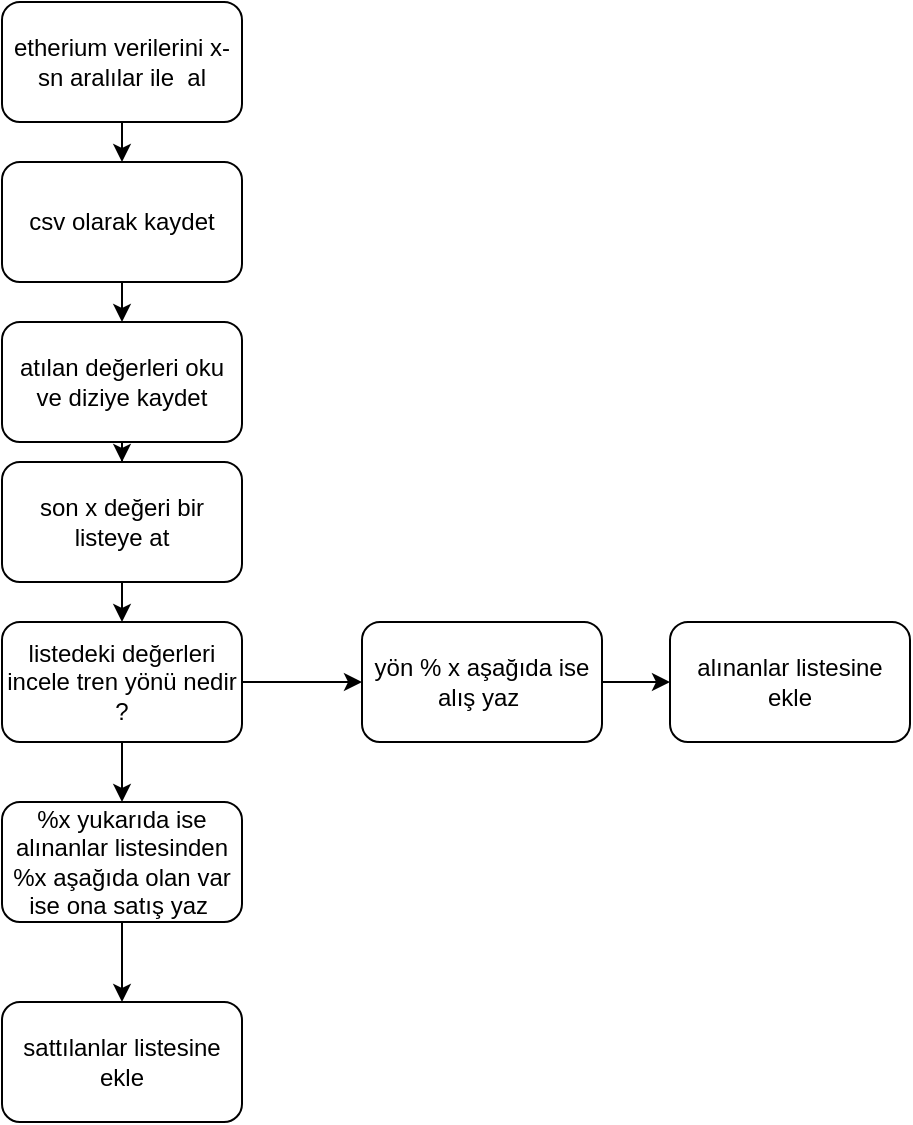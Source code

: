 <mxfile version="22.1.2" type="device">
  <diagram name="Sayfa -1" id="6i_L4pM5sW1-IrOiOULz">
    <mxGraphModel dx="1036" dy="614" grid="1" gridSize="10" guides="1" tooltips="1" connect="1" arrows="1" fold="1" page="1" pageScale="1" pageWidth="827" pageHeight="1169" math="0" shadow="0">
      <root>
        <mxCell id="0" />
        <mxCell id="1" parent="0" />
        <mxCell id="ASvh5vL4p7Dd-Dkji9hU-3" style="edgeStyle=orthogonalEdgeStyle;rounded=0;orthogonalLoop=1;jettySize=auto;html=1;exitX=0.5;exitY=1;exitDx=0;exitDy=0;entryX=0.5;entryY=0;entryDx=0;entryDy=0;" parent="1" source="ASvh5vL4p7Dd-Dkji9hU-1" target="ASvh5vL4p7Dd-Dkji9hU-2" edge="1">
          <mxGeometry relative="1" as="geometry" />
        </mxCell>
        <mxCell id="ASvh5vL4p7Dd-Dkji9hU-1" value="etherium verilerini x-sn aralılar ile&amp;nbsp; al" style="rounded=1;whiteSpace=wrap;html=1;" parent="1" vertex="1">
          <mxGeometry x="80" y="50" width="120" height="60" as="geometry" />
        </mxCell>
        <mxCell id="0vegEQC9UdhAuBJXQ-em-1" style="edgeStyle=orthogonalEdgeStyle;rounded=0;orthogonalLoop=1;jettySize=auto;html=1;exitX=0.5;exitY=1;exitDx=0;exitDy=0;entryX=0.5;entryY=0;entryDx=0;entryDy=0;" parent="1" source="ASvh5vL4p7Dd-Dkji9hU-2" target="ASvh5vL4p7Dd-Dkji9hU-4" edge="1">
          <mxGeometry relative="1" as="geometry" />
        </mxCell>
        <mxCell id="ASvh5vL4p7Dd-Dkji9hU-2" value="csv olarak kaydet" style="rounded=1;whiteSpace=wrap;html=1;" parent="1" vertex="1">
          <mxGeometry x="80" y="130" width="120" height="60" as="geometry" />
        </mxCell>
        <mxCell id="r5rn17SZLSNsGkJ5QPxK-1" style="edgeStyle=orthogonalEdgeStyle;rounded=0;orthogonalLoop=1;jettySize=auto;html=1;exitX=0.5;exitY=1;exitDx=0;exitDy=0;" edge="1" parent="1" source="ASvh5vL4p7Dd-Dkji9hU-4" target="ASvh5vL4p7Dd-Dkji9hU-5">
          <mxGeometry relative="1" as="geometry" />
        </mxCell>
        <mxCell id="ASvh5vL4p7Dd-Dkji9hU-4" value="atılan değerleri oku ve diziye kaydet" style="rounded=1;whiteSpace=wrap;html=1;" parent="1" vertex="1">
          <mxGeometry x="80" y="210" width="120" height="60" as="geometry" />
        </mxCell>
        <mxCell id="r5rn17SZLSNsGkJ5QPxK-5" style="edgeStyle=orthogonalEdgeStyle;rounded=0;orthogonalLoop=1;jettySize=auto;html=1;exitX=0.5;exitY=1;exitDx=0;exitDy=0;entryX=0.5;entryY=0;entryDx=0;entryDy=0;" edge="1" parent="1" source="ASvh5vL4p7Dd-Dkji9hU-5" target="r5rn17SZLSNsGkJ5QPxK-2">
          <mxGeometry relative="1" as="geometry" />
        </mxCell>
        <mxCell id="ASvh5vL4p7Dd-Dkji9hU-5" value="son x değeri bir listeye at" style="rounded=1;whiteSpace=wrap;html=1;" parent="1" vertex="1">
          <mxGeometry x="80" y="280" width="120" height="60" as="geometry" />
        </mxCell>
        <mxCell id="r5rn17SZLSNsGkJ5QPxK-4" style="edgeStyle=orthogonalEdgeStyle;rounded=0;orthogonalLoop=1;jettySize=auto;html=1;exitX=1;exitY=0.5;exitDx=0;exitDy=0;" edge="1" parent="1" source="r5rn17SZLSNsGkJ5QPxK-2" target="r5rn17SZLSNsGkJ5QPxK-3">
          <mxGeometry relative="1" as="geometry" />
        </mxCell>
        <mxCell id="r5rn17SZLSNsGkJ5QPxK-7" style="edgeStyle=orthogonalEdgeStyle;rounded=0;orthogonalLoop=1;jettySize=auto;html=1;exitX=0.5;exitY=1;exitDx=0;exitDy=0;entryX=0.5;entryY=0;entryDx=0;entryDy=0;" edge="1" parent="1" source="r5rn17SZLSNsGkJ5QPxK-2" target="r5rn17SZLSNsGkJ5QPxK-6">
          <mxGeometry relative="1" as="geometry" />
        </mxCell>
        <mxCell id="r5rn17SZLSNsGkJ5QPxK-2" value="listedeki değerleri incele tren yönü nedir ?" style="rounded=1;whiteSpace=wrap;html=1;" vertex="1" parent="1">
          <mxGeometry x="80" y="360" width="120" height="60" as="geometry" />
        </mxCell>
        <mxCell id="r5rn17SZLSNsGkJ5QPxK-9" style="edgeStyle=orthogonalEdgeStyle;rounded=0;orthogonalLoop=1;jettySize=auto;html=1;exitX=1;exitY=0.5;exitDx=0;exitDy=0;entryX=0;entryY=0.5;entryDx=0;entryDy=0;" edge="1" parent="1" source="r5rn17SZLSNsGkJ5QPxK-3" target="r5rn17SZLSNsGkJ5QPxK-8">
          <mxGeometry relative="1" as="geometry" />
        </mxCell>
        <mxCell id="r5rn17SZLSNsGkJ5QPxK-3" value="yön % x aşağıda ise alış yaz&amp;nbsp;" style="rounded=1;whiteSpace=wrap;html=1;" vertex="1" parent="1">
          <mxGeometry x="260" y="360" width="120" height="60" as="geometry" />
        </mxCell>
        <mxCell id="r5rn17SZLSNsGkJ5QPxK-11" style="edgeStyle=orthogonalEdgeStyle;rounded=0;orthogonalLoop=1;jettySize=auto;html=1;exitX=0.5;exitY=1;exitDx=0;exitDy=0;entryX=0.5;entryY=0;entryDx=0;entryDy=0;" edge="1" parent="1" source="r5rn17SZLSNsGkJ5QPxK-6" target="r5rn17SZLSNsGkJ5QPxK-10">
          <mxGeometry relative="1" as="geometry" />
        </mxCell>
        <mxCell id="r5rn17SZLSNsGkJ5QPxK-6" value="%x yukarıda ise alınanlar listesinden %x aşağıda olan var ise ona satış yaz&amp;nbsp;" style="rounded=1;whiteSpace=wrap;html=1;" vertex="1" parent="1">
          <mxGeometry x="80" y="450" width="120" height="60" as="geometry" />
        </mxCell>
        <mxCell id="r5rn17SZLSNsGkJ5QPxK-8" value="alınanlar listesine ekle" style="rounded=1;whiteSpace=wrap;html=1;" vertex="1" parent="1">
          <mxGeometry x="414" y="360" width="120" height="60" as="geometry" />
        </mxCell>
        <mxCell id="r5rn17SZLSNsGkJ5QPxK-10" value="sattılanlar listesine ekle" style="rounded=1;whiteSpace=wrap;html=1;" vertex="1" parent="1">
          <mxGeometry x="80" y="550" width="120" height="60" as="geometry" />
        </mxCell>
      </root>
    </mxGraphModel>
  </diagram>
</mxfile>
